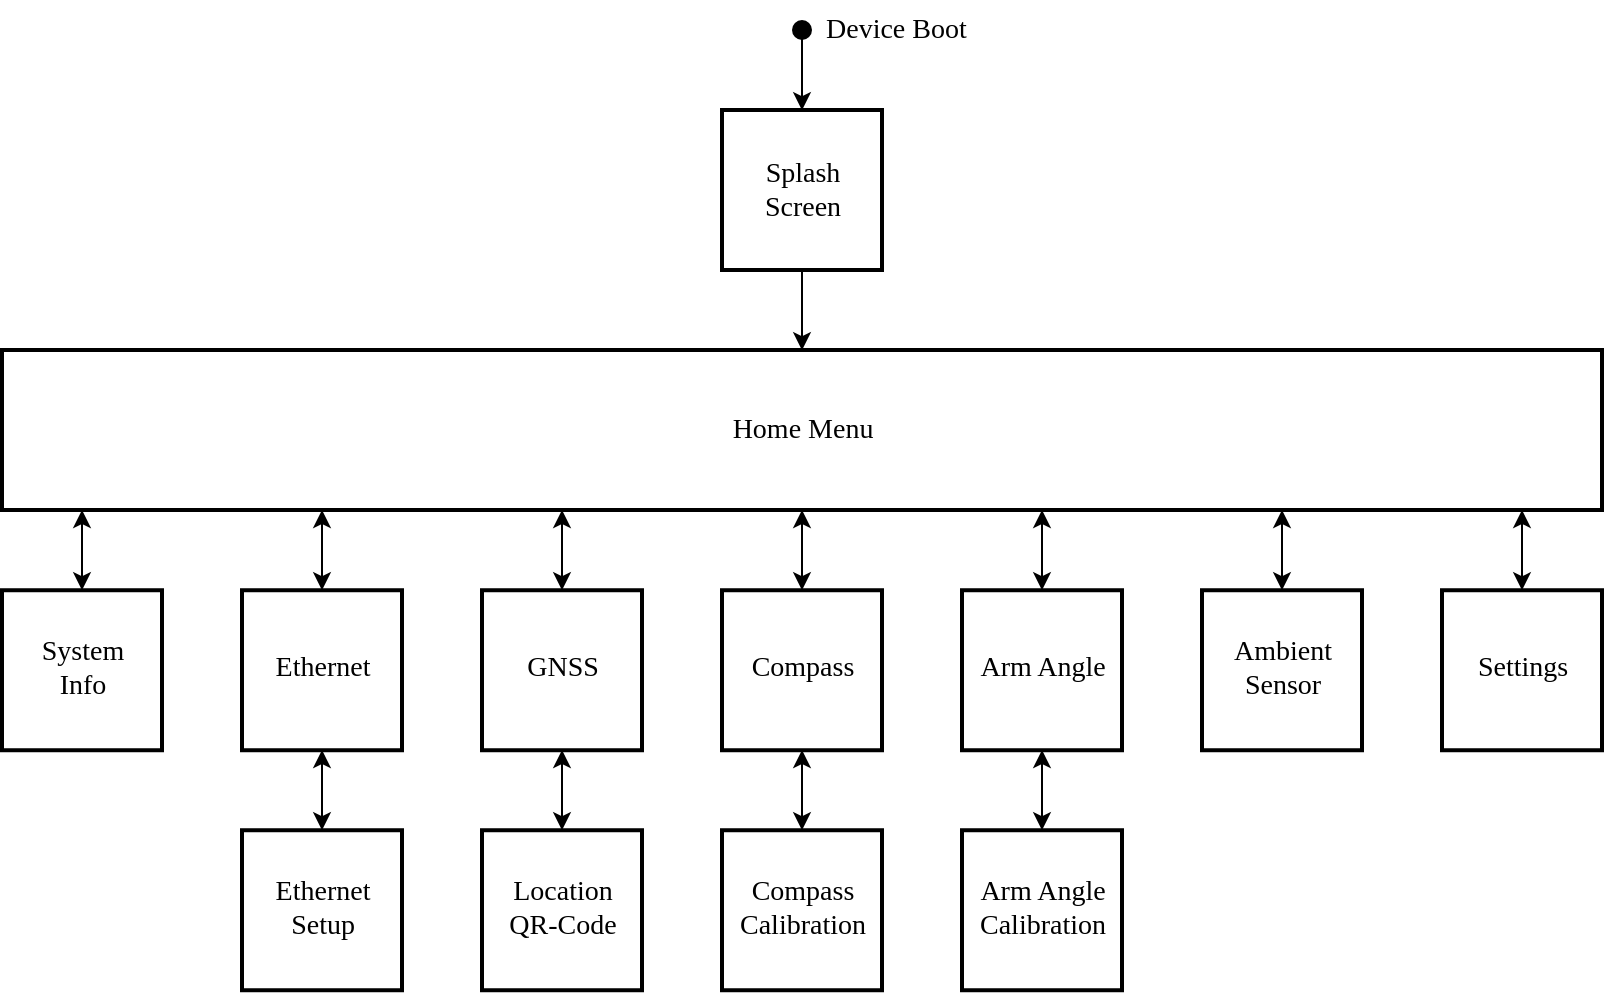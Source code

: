 <mxfile version="20.3.0" type="device"><diagram name="Page-1" id="7e0a89b8-554c-2b80-1dc8-d5c74ca68de4"><mxGraphModel dx="2292" dy="2075" grid="1" gridSize="10" guides="1" tooltips="1" connect="1" arrows="1" fold="1" page="1" pageScale="1" pageWidth="1100" pageHeight="850" background="none" math="0" shadow="0"><root><mxCell id="0"/><mxCell id="1" parent="0"/><mxCell id="JPjDt2j69P2Y-MXw7nfs-63" value="" style="rounded=0;whiteSpace=wrap;html=1;strokeWidth=2;" vertex="1" parent="1"><mxGeometry x="-400" y="-440" width="80" height="80" as="geometry"/></mxCell><mxCell id="JPjDt2j69P2Y-MXw7nfs-64" value="&lt;font face=&quot;CMU Serif&quot;&gt;&lt;span style=&quot;font-size: 14px;&quot;&gt;Splash&lt;br&gt;Screen&lt;/span&gt;&lt;/font&gt;" style="text;html=1;align=center;verticalAlign=middle;resizable=0;points=[];autosize=1;strokeColor=none;fillColor=none;" vertex="1" parent="1"><mxGeometry x="-390" y="-425" width="60" height="50" as="geometry"/></mxCell><mxCell id="JPjDt2j69P2Y-MXw7nfs-65" value="" style="rounded=0;whiteSpace=wrap;html=1;strokeWidth=2;" vertex="1" parent="1"><mxGeometry x="-760" y="-320" width="800" height="80" as="geometry"/></mxCell><mxCell id="JPjDt2j69P2Y-MXw7nfs-66" value="&lt;font face=&quot;CMU Serif&quot;&gt;&lt;span style=&quot;font-size: 14px;&quot;&gt;Home Menu&lt;/span&gt;&lt;/font&gt;" style="text;html=1;align=center;verticalAlign=middle;resizable=0;points=[];autosize=1;strokeColor=none;fillColor=none;" vertex="1" parent="1"><mxGeometry x="-410" y="-295" width="100" height="30" as="geometry"/></mxCell><mxCell id="JPjDt2j69P2Y-MXw7nfs-67" value="" style="rounded=0;whiteSpace=wrap;html=1;strokeWidth=2;" vertex="1" parent="1"><mxGeometry x="-760" y="-199.88" width="80" height="80" as="geometry"/></mxCell><mxCell id="JPjDt2j69P2Y-MXw7nfs-68" value="&lt;font face=&quot;CMU Serif&quot;&gt;&lt;span style=&quot;font-size: 14px;&quot;&gt;System&lt;br&gt;Info&lt;br&gt;&lt;/span&gt;&lt;/font&gt;" style="text;html=1;align=center;verticalAlign=middle;resizable=0;points=[];autosize=1;strokeColor=none;fillColor=none;" vertex="1" parent="1"><mxGeometry x="-755" y="-186.22" width="70" height="50" as="geometry"/></mxCell><mxCell id="JPjDt2j69P2Y-MXw7nfs-69" value="" style="rounded=0;whiteSpace=wrap;html=1;strokeWidth=2;" vertex="1" parent="1"><mxGeometry x="-640" y="-199.88" width="80" height="80" as="geometry"/></mxCell><mxCell id="JPjDt2j69P2Y-MXw7nfs-70" value="&lt;font face=&quot;CMU Serif&quot;&gt;&lt;span style=&quot;font-size: 14px;&quot;&gt;Ethernet&lt;br&gt;&lt;/span&gt;&lt;/font&gt;" style="text;html=1;align=center;verticalAlign=middle;resizable=0;points=[];autosize=1;strokeColor=none;fillColor=none;" vertex="1" parent="1"><mxGeometry x="-640" y="-176.22" width="80" height="30" as="geometry"/></mxCell><mxCell id="JPjDt2j69P2Y-MXw7nfs-71" value="" style="rounded=0;whiteSpace=wrap;html=1;strokeWidth=2;" vertex="1" parent="1"><mxGeometry x="-640" y="-79.88" width="80" height="80" as="geometry"/></mxCell><mxCell id="JPjDt2j69P2Y-MXw7nfs-72" value="&lt;font face=&quot;CMU Serif&quot;&gt;&lt;span style=&quot;font-size: 14px;&quot;&gt;Ethernet&lt;br&gt;Setup&lt;br&gt;&lt;/span&gt;&lt;/font&gt;" style="text;html=1;align=center;verticalAlign=middle;resizable=0;points=[];autosize=1;strokeColor=none;fillColor=none;" vertex="1" parent="1"><mxGeometry x="-640" y="-66.22" width="80" height="50" as="geometry"/></mxCell><mxCell id="JPjDt2j69P2Y-MXw7nfs-73" value="" style="rounded=0;whiteSpace=wrap;html=1;strokeWidth=2;" vertex="1" parent="1"><mxGeometry x="-520" y="-199.88" width="80" height="80" as="geometry"/></mxCell><mxCell id="JPjDt2j69P2Y-MXw7nfs-74" value="&lt;font face=&quot;CMU Serif&quot;&gt;&lt;span style=&quot;font-size: 14px;&quot;&gt;GNSS&lt;br&gt;&lt;/span&gt;&lt;/font&gt;" style="text;html=1;align=center;verticalAlign=middle;resizable=0;points=[];autosize=1;strokeColor=none;fillColor=none;" vertex="1" parent="1"><mxGeometry x="-510" y="-176.22" width="60" height="30" as="geometry"/></mxCell><mxCell id="JPjDt2j69P2Y-MXw7nfs-75" value="" style="rounded=0;whiteSpace=wrap;html=1;strokeWidth=2;" vertex="1" parent="1"><mxGeometry x="-520" y="-79.88" width="80" height="80" as="geometry"/></mxCell><mxCell id="JPjDt2j69P2Y-MXw7nfs-76" value="&lt;font face=&quot;CMU Serif&quot;&gt;&lt;span style=&quot;font-size: 14px;&quot;&gt;Location&lt;br&gt;QR-Code&lt;br&gt;&lt;/span&gt;&lt;/font&gt;" style="text;html=1;align=center;verticalAlign=middle;resizable=0;points=[];autosize=1;strokeColor=none;fillColor=none;" vertex="1" parent="1"><mxGeometry x="-520" y="-66.22" width="80" height="50" as="geometry"/></mxCell><mxCell id="JPjDt2j69P2Y-MXw7nfs-77" value="" style="rounded=0;whiteSpace=wrap;html=1;strokeWidth=2;" vertex="1" parent="1"><mxGeometry x="-400" y="-199.88" width="80" height="80" as="geometry"/></mxCell><mxCell id="JPjDt2j69P2Y-MXw7nfs-78" value="&lt;font face=&quot;CMU Serif&quot;&gt;&lt;span style=&quot;font-size: 14px;&quot;&gt;Compass&lt;br&gt;&lt;/span&gt;&lt;/font&gt;" style="text;html=1;align=center;verticalAlign=middle;resizable=0;points=[];autosize=1;strokeColor=none;fillColor=none;" vertex="1" parent="1"><mxGeometry x="-400" y="-176.22" width="80" height="30" as="geometry"/></mxCell><mxCell id="JPjDt2j69P2Y-MXw7nfs-79" value="" style="rounded=0;whiteSpace=wrap;html=1;strokeWidth=2;" vertex="1" parent="1"><mxGeometry x="-400" y="-79.88" width="80" height="80" as="geometry"/></mxCell><mxCell id="JPjDt2j69P2Y-MXw7nfs-80" value="&lt;font face=&quot;CMU Serif&quot;&gt;&lt;span style=&quot;font-size: 14px;&quot;&gt;Compass&lt;br&gt;Calibration&lt;br&gt;&lt;/span&gt;&lt;/font&gt;" style="text;html=1;align=center;verticalAlign=middle;resizable=0;points=[];autosize=1;strokeColor=none;fillColor=none;" vertex="1" parent="1"><mxGeometry x="-405" y="-66.22" width="90" height="50" as="geometry"/></mxCell><mxCell id="JPjDt2j69P2Y-MXw7nfs-81" value="" style="rounded=0;whiteSpace=wrap;html=1;strokeWidth=2;" vertex="1" parent="1"><mxGeometry x="-280" y="-199.88" width="80" height="80" as="geometry"/></mxCell><mxCell id="JPjDt2j69P2Y-MXw7nfs-82" value="&lt;font face=&quot;CMU Serif&quot;&gt;&lt;span style=&quot;font-size: 14px;&quot;&gt;Arm Angle&lt;br&gt;&lt;/span&gt;&lt;/font&gt;" style="text;html=1;align=center;verticalAlign=middle;resizable=0;points=[];autosize=1;strokeColor=none;fillColor=none;" vertex="1" parent="1"><mxGeometry x="-285" y="-176.22" width="90" height="30" as="geometry"/></mxCell><mxCell id="JPjDt2j69P2Y-MXw7nfs-83" value="" style="rounded=0;whiteSpace=wrap;html=1;strokeWidth=2;" vertex="1" parent="1"><mxGeometry x="-280" y="-79.88" width="80" height="80" as="geometry"/></mxCell><mxCell id="JPjDt2j69P2Y-MXw7nfs-84" value="&lt;font face=&quot;CMU Serif&quot;&gt;&lt;span style=&quot;font-size: 14px;&quot;&gt;Arm Angle&lt;br&gt;Calibration&lt;br&gt;&lt;/span&gt;&lt;/font&gt;" style="text;html=1;align=center;verticalAlign=middle;resizable=0;points=[];autosize=1;strokeColor=none;fillColor=none;" vertex="1" parent="1"><mxGeometry x="-285" y="-66.22" width="90" height="50" as="geometry"/></mxCell><mxCell id="JPjDt2j69P2Y-MXw7nfs-85" value="" style="rounded=0;whiteSpace=wrap;html=1;strokeWidth=2;" vertex="1" parent="1"><mxGeometry x="-160" y="-199.88" width="80" height="80" as="geometry"/></mxCell><mxCell id="JPjDt2j69P2Y-MXw7nfs-86" value="&lt;font face=&quot;CMU Serif&quot;&gt;&lt;span style=&quot;font-size: 14px;&quot;&gt;Ambient&lt;br&gt;Sensor&lt;br&gt;&lt;/span&gt;&lt;/font&gt;" style="text;html=1;align=center;verticalAlign=middle;resizable=0;points=[];autosize=1;strokeColor=none;fillColor=none;" vertex="1" parent="1"><mxGeometry x="-160" y="-186.22" width="80" height="50" as="geometry"/></mxCell><mxCell id="JPjDt2j69P2Y-MXw7nfs-87" value="" style="rounded=0;whiteSpace=wrap;html=1;strokeWidth=2;" vertex="1" parent="1"><mxGeometry x="-40" y="-199.88" width="80" height="80" as="geometry"/></mxCell><mxCell id="JPjDt2j69P2Y-MXw7nfs-88" value="&lt;font face=&quot;CMU Serif&quot;&gt;&lt;span style=&quot;font-size: 14px;&quot;&gt;Settings&lt;br&gt;&lt;/span&gt;&lt;/font&gt;" style="text;html=1;align=center;verticalAlign=middle;resizable=0;points=[];autosize=1;strokeColor=none;fillColor=none;" vertex="1" parent="1"><mxGeometry x="-35" y="-176.22" width="70" height="30" as="geometry"/></mxCell><mxCell id="JPjDt2j69P2Y-MXw7nfs-89" value="" style="endArrow=classic;html=1;rounded=0;entryX=0.5;entryY=0;entryDx=0;entryDy=0;startArrow=classic;startFill=1;" edge="1" parent="1" target="JPjDt2j69P2Y-MXw7nfs-67"><mxGeometry width="50" height="50" relative="1" as="geometry"><mxPoint x="-720" y="-240" as="sourcePoint"/><mxPoint x="-350" y="-110" as="targetPoint"/></mxGeometry></mxCell><mxCell id="JPjDt2j69P2Y-MXw7nfs-90" value="" style="endArrow=classic;html=1;rounded=0;entryX=0.5;entryY=0;entryDx=0;entryDy=0;startArrow=classic;startFill=1;" edge="1" parent="1"><mxGeometry width="50" height="50" relative="1" as="geometry"><mxPoint x="-600" y="-240" as="sourcePoint"/><mxPoint x="-600" y="-199.88" as="targetPoint"/></mxGeometry></mxCell><mxCell id="JPjDt2j69P2Y-MXw7nfs-91" value="" style="endArrow=classic;html=1;rounded=0;entryX=0.5;entryY=0;entryDx=0;entryDy=0;startArrow=classic;startFill=1;" edge="1" parent="1"><mxGeometry width="50" height="50" relative="1" as="geometry"><mxPoint x="-480" y="-240" as="sourcePoint"/><mxPoint x="-480" y="-199.88" as="targetPoint"/></mxGeometry></mxCell><mxCell id="JPjDt2j69P2Y-MXw7nfs-92" value="" style="endArrow=classic;html=1;rounded=0;entryX=0.5;entryY=0;entryDx=0;entryDy=0;startArrow=classic;startFill=1;" edge="1" parent="1"><mxGeometry width="50" height="50" relative="1" as="geometry"><mxPoint x="-360" y="-240" as="sourcePoint"/><mxPoint x="-360" y="-199.88" as="targetPoint"/></mxGeometry></mxCell><mxCell id="JPjDt2j69P2Y-MXw7nfs-93" value="" style="endArrow=classic;html=1;rounded=0;entryX=0.5;entryY=0;entryDx=0;entryDy=0;startArrow=classic;startFill=1;" edge="1" parent="1"><mxGeometry width="50" height="50" relative="1" as="geometry"><mxPoint x="-240" y="-240" as="sourcePoint"/><mxPoint x="-240" y="-199.88" as="targetPoint"/></mxGeometry></mxCell><mxCell id="JPjDt2j69P2Y-MXw7nfs-94" value="" style="endArrow=classic;html=1;rounded=0;entryX=0.5;entryY=0;entryDx=0;entryDy=0;startArrow=classic;startFill=1;" edge="1" parent="1"><mxGeometry width="50" height="50" relative="1" as="geometry"><mxPoint x="-120.0" y="-240" as="sourcePoint"/><mxPoint x="-120.0" y="-199.88" as="targetPoint"/></mxGeometry></mxCell><mxCell id="JPjDt2j69P2Y-MXw7nfs-95" value="" style="endArrow=classic;html=1;rounded=0;entryX=0.5;entryY=0;entryDx=0;entryDy=0;startArrow=classic;startFill=1;" edge="1" parent="1"><mxGeometry width="50" height="50" relative="1" as="geometry"><mxPoint x="2.274e-13" y="-240" as="sourcePoint"/><mxPoint x="2.274e-13" y="-199.88" as="targetPoint"/></mxGeometry></mxCell><mxCell id="JPjDt2j69P2Y-MXw7nfs-96" value="" style="endArrow=classic;html=1;rounded=0;entryX=0.5;entryY=0;entryDx=0;entryDy=0;startArrow=classic;startFill=1;" edge="1" parent="1"><mxGeometry width="50" height="50" relative="1" as="geometry"><mxPoint x="-600.0" y="-120" as="sourcePoint"/><mxPoint x="-600.0" y="-79.88" as="targetPoint"/></mxGeometry></mxCell><mxCell id="JPjDt2j69P2Y-MXw7nfs-97" value="" style="endArrow=classic;html=1;rounded=0;entryX=0.5;entryY=0;entryDx=0;entryDy=0;startArrow=classic;startFill=1;" edge="1" parent="1"><mxGeometry width="50" height="50" relative="1" as="geometry"><mxPoint x="-480.0" y="-120" as="sourcePoint"/><mxPoint x="-480.0" y="-79.88" as="targetPoint"/></mxGeometry></mxCell><mxCell id="JPjDt2j69P2Y-MXw7nfs-98" value="" style="endArrow=classic;html=1;rounded=0;entryX=0.5;entryY=0;entryDx=0;entryDy=0;startArrow=classic;startFill=1;" edge="1" parent="1"><mxGeometry width="50" height="50" relative="1" as="geometry"><mxPoint x="-360" y="-120" as="sourcePoint"/><mxPoint x="-360" y="-79.88" as="targetPoint"/></mxGeometry></mxCell><mxCell id="JPjDt2j69P2Y-MXw7nfs-99" value="" style="endArrow=classic;html=1;rounded=0;entryX=0.5;entryY=0;entryDx=0;entryDy=0;startArrow=classic;startFill=1;" edge="1" parent="1"><mxGeometry width="50" height="50" relative="1" as="geometry"><mxPoint x="-240" y="-120" as="sourcePoint"/><mxPoint x="-240" y="-79.88" as="targetPoint"/></mxGeometry></mxCell><mxCell id="JPjDt2j69P2Y-MXw7nfs-100" value="" style="endArrow=classic;html=1;rounded=0;entryX=0.5;entryY=0;entryDx=0;entryDy=0;startArrow=none;startFill=0;endFill=1;" edge="1" parent="1"><mxGeometry width="50" height="50" relative="1" as="geometry"><mxPoint x="-360.0" y="-360" as="sourcePoint"/><mxPoint x="-360.0" y="-319.88" as="targetPoint"/></mxGeometry></mxCell><mxCell id="JPjDt2j69P2Y-MXw7nfs-101" value="" style="endArrow=classic;html=1;rounded=0;entryX=0.5;entryY=0;entryDx=0;entryDy=0;startArrow=none;startFill=0;endFill=1;" edge="1" parent="1"><mxGeometry width="50" height="50" relative="1" as="geometry"><mxPoint x="-360" y="-480" as="sourcePoint"/><mxPoint x="-360" y="-439.88" as="targetPoint"/></mxGeometry></mxCell><mxCell id="JPjDt2j69P2Y-MXw7nfs-102" value="" style="ellipse;whiteSpace=wrap;html=1;fontSize=10;strokeWidth=2;fillColor=#000000;" vertex="1" parent="1"><mxGeometry x="-364" y="-484" width="8" height="8" as="geometry"/></mxCell><mxCell id="JPjDt2j69P2Y-MXw7nfs-103" value="&lt;font face=&quot;CMU Serif&quot;&gt;&lt;span style=&quot;font-size: 14px;&quot;&gt;Device Boot&lt;/span&gt;&lt;/font&gt;" style="text;html=1;align=left;verticalAlign=middle;resizable=0;points=[];autosize=1;strokeColor=none;fillColor=none;" vertex="1" parent="1"><mxGeometry x="-350" y="-495" width="100" height="30" as="geometry"/></mxCell></root></mxGraphModel></diagram></mxfile>